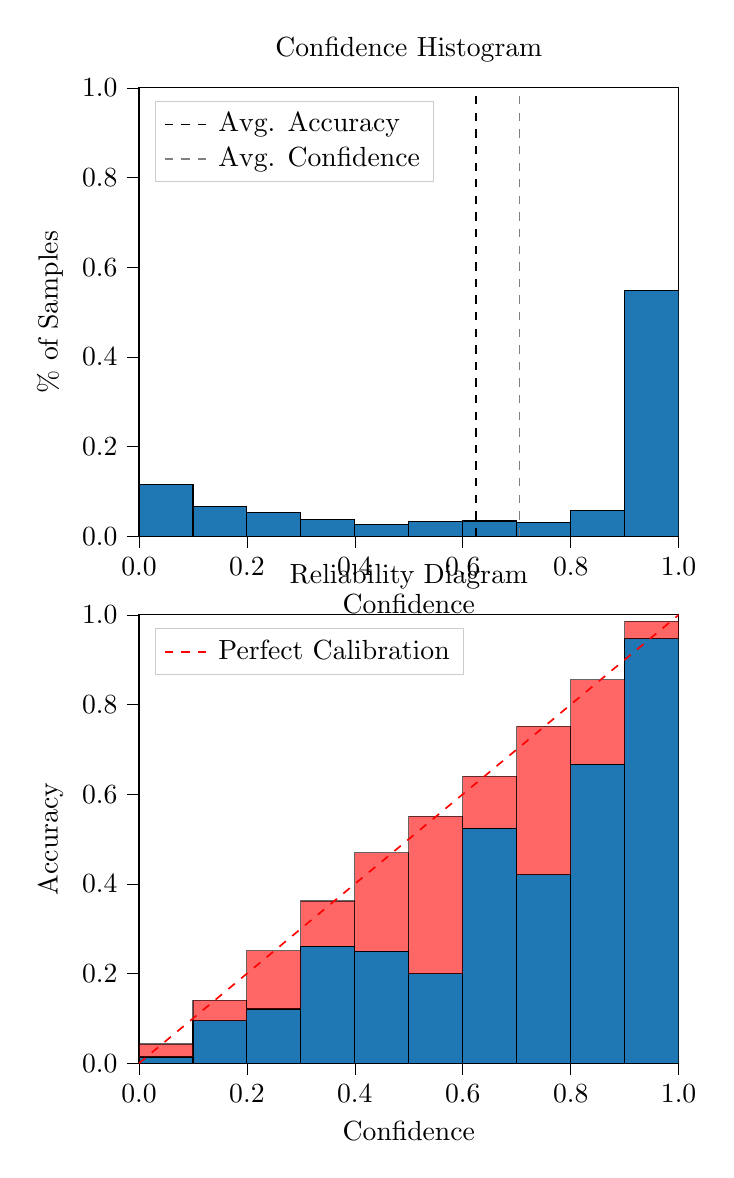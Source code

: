 % This file was created by tikzplotlib v0.9.8.
\begin{tikzpicture}

\definecolor{color0}{rgb}{0.122,0.467,0.706}

\begin{groupplot}[group style={group size=1 by 2}]
\nextgroupplot[
legend cell align={left},
legend style={
  fill opacity=0.8,
  draw opacity=1,
  text opacity=1,
  at={(0.03,0.97)},
  anchor=north west,
  draw=white!80!black
},
tick align=outside,
tick pos=left,
title={Confidence Histogram},
x grid style={white!69.02!black},
xlabel={Confidence},
xmin=0, xmax=1,
xtick style={color=black},
xtick={0,0.2,0.4,0.6,0.8,1},
xticklabels={0.0,0.2,0.4,0.6,0.8,1.0},
y grid style={white!69.02!black},
ylabel={\% of Samples},
ymin=0, ymax=1,
ytick style={color=black},
ytick={0,0.2,0.4,0.6,0.8,1},
yticklabels={0.0,0.2,0.4,0.6,0.8,1.0}
]
\draw[draw=black,fill=color0] (axis cs:-6.939e-18,0) rectangle (axis cs:0.1,0.115);
\draw[draw=black,fill=color0] (axis cs:0.1,0) rectangle (axis cs:0.2,0.067);
\draw[draw=black,fill=color0] (axis cs:0.2,0) rectangle (axis cs:0.3,0.053);
\draw[draw=black,fill=color0] (axis cs:0.3,0) rectangle (axis cs:0.4,0.037);
\draw[draw=black,fill=color0] (axis cs:0.4,0) rectangle (axis cs:0.5,0.026);
\draw[draw=black,fill=color0] (axis cs:0.5,0) rectangle (axis cs:0.6,0.032);
\draw[draw=black,fill=color0] (axis cs:0.6,0) rectangle (axis cs:0.7,0.034);
\draw[draw=black,fill=color0] (axis cs:0.7,0) rectangle (axis cs:0.8,0.03);
\draw[draw=black,fill=color0] (axis cs:0.8,0) rectangle (axis cs:0.9,0.058);
\draw[draw=black,fill=color0] (axis cs:0.9,0) rectangle (axis cs:1,0.548);
\addplot [semithick, black, dashed]
table {%
0.625 0
0.625 1
};
\addlegendentry{Avg. Accuracy}
\addplot [semithick, white!50.196!black, dashed]
table {%
0.705 0
0.705 1
};
\addlegendentry{Avg. Confidence}

\nextgroupplot[
legend cell align={left},
legend style={
  fill opacity=0.8,
  draw opacity=1,
  text opacity=1,
  at={(0.03,0.97)},
  anchor=north west,
  draw=white!80!black
},
tick align=outside,
tick pos=left,
title={Reliability Diagram},
x grid style={white!69.02!black},
xlabel={Confidence},
xmin=0, xmax=1,
xtick style={color=black},
xtick={0,0.2,0.4,0.6,0.8,1},
xticklabels={0.0,0.2,0.4,0.6,0.8,1.0},
y grid style={white!69.02!black},
ylabel={Accuracy},
ymin=0, ymax=1,
ytick style={color=black},
ytick={0,0.2,0.4,0.6,0.8,1},
yticklabels={0.0,0.2,0.4,0.6,0.8,1.0}
]
\draw[draw=black,fill=color0] (axis cs:-6.939e-18,0) rectangle (axis cs:0.1,0.014);
\draw[draw=black,fill=color0] (axis cs:0.1,0) rectangle (axis cs:0.2,0.095);
\draw[draw=black,fill=color0] (axis cs:0.2,0) rectangle (axis cs:0.3,0.121);
\draw[draw=black,fill=color0] (axis cs:0.3,0) rectangle (axis cs:0.4,0.261);
\draw[draw=black,fill=color0] (axis cs:0.4,0) rectangle (axis cs:0.5,0.25);
\draw[draw=black,fill=color0] (axis cs:0.5,0) rectangle (axis cs:0.6,0.2);
\draw[draw=black,fill=color0] (axis cs:0.6,0) rectangle (axis cs:0.7,0.524);
\draw[draw=black,fill=color0] (axis cs:0.7,0) rectangle (axis cs:0.8,0.421);
\draw[draw=black,fill=color0] (axis cs:0.8,0) rectangle (axis cs:0.9,0.667);
\draw[draw=black,fill=color0] (axis cs:0.9,0) rectangle (axis cs:1,0.947);
\draw[draw=black,fill=red,opacity=0.6] (axis cs:-6.939e-18,0.014) rectangle (axis cs:0.1,0.043);
\draw[draw=black,fill=red,opacity=0.6] (axis cs:0.1,0.095) rectangle (axis cs:0.2,0.14);
\draw[draw=black,fill=red,opacity=0.6] (axis cs:0.2,0.121) rectangle (axis cs:0.3,0.251);
\draw[draw=black,fill=red,opacity=0.6] (axis cs:0.3,0.261) rectangle (axis cs:0.4,0.362);
\draw[draw=black,fill=red,opacity=0.6] (axis cs:0.4,0.25) rectangle (axis cs:0.5,0.47);
\draw[draw=black,fill=red,opacity=0.6] (axis cs:0.5,0.2) rectangle (axis cs:0.6,0.551);
\draw[draw=black,fill=red,opacity=0.6] (axis cs:0.6,0.524) rectangle (axis cs:0.7,0.64);
\draw[draw=black,fill=red,opacity=0.6] (axis cs:0.7,0.421) rectangle (axis cs:0.8,0.752);
\draw[draw=black,fill=red,opacity=0.6] (axis cs:0.8,0.667) rectangle (axis cs:0.9,0.855);
\draw[draw=black,fill=red,opacity=0.6] (axis cs:0.9,0.947) rectangle (axis cs:1,0.986);
\addplot [semithick, red, dashed]
table {%
0 0
1 1
};
\addlegendentry{Perfect Calibration}
\end{groupplot}

\end{tikzpicture}
